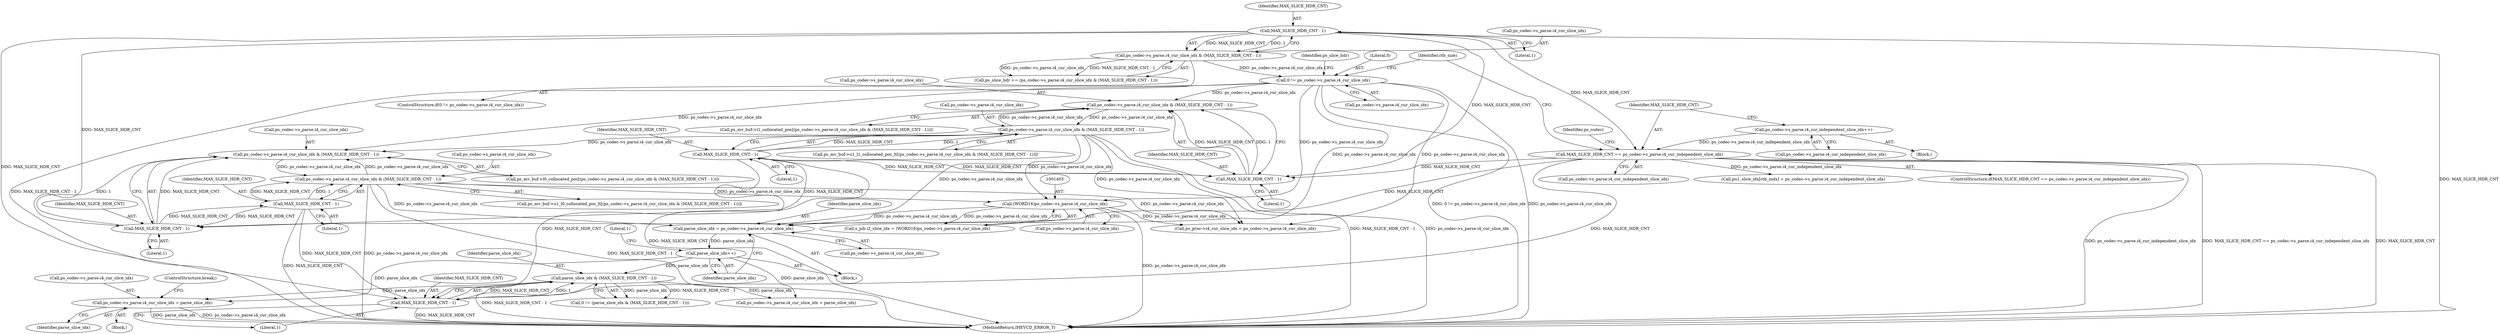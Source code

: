 digraph "0_Android_2b9fb0c2074d370a254b35e2489de2d94943578d@pointer" {
"1004535" [label="(Call,ps_codec->s_parse.i4_cur_slice_idx = parse_slice_idx)"];
"1004470" [label="(Call,parse_slice_idx++)"];
"1004463" [label="(Call,parse_slice_idx = ps_codec->s_parse.i4_cur_slice_idx)"];
"1000257" [label="(Call,0 != ps_codec->s_parse.i4_cur_slice_idx)"];
"1000237" [label="(Call,ps_codec->s_parse.i4_cur_slice_idx & (MAX_SLICE_HDR_CNT - 1))"];
"1000243" [label="(Call,MAX_SLICE_HDR_CNT - 1)"];
"1000688" [label="(Call,ps_codec->s_parse.i4_cur_slice_idx & (MAX_SLICE_HDR_CNT - 1))"];
"1000661" [label="(Call,ps_codec->s_parse.i4_cur_slice_idx & (MAX_SLICE_HDR_CNT - 1))"];
"1000615" [label="(Call,ps_codec->s_parse.i4_cur_slice_idx & (MAX_SLICE_HDR_CNT - 1))"];
"1000588" [label="(Call,ps_codec->s_parse.i4_cur_slice_idx & (MAX_SLICE_HDR_CNT - 1))"];
"1000594" [label="(Call,MAX_SLICE_HDR_CNT - 1)"];
"1000621" [label="(Call,MAX_SLICE_HDR_CNT - 1)"];
"1000278" [label="(Call,MAX_SLICE_HDR_CNT == ps_codec->s_parse.i4_cur_independent_slice_idx)"];
"1000271" [label="(Call,ps_codec->s_parse.i4_cur_independent_slice_idx++)"];
"1000667" [label="(Call,MAX_SLICE_HDR_CNT - 1)"];
"1000694" [label="(Call,MAX_SLICE_HDR_CNT - 1)"];
"1001404" [label="(Call,(WORD16)ps_codec->s_parse.i4_cur_slice_idx)"];
"1004482" [label="(Call,parse_slice_idx & (MAX_SLICE_HDR_CNT - 1))"];
"1004484" [label="(Call,MAX_SLICE_HDR_CNT - 1)"];
"1000668" [label="(Identifier,MAX_SLICE_HDR_CNT)"];
"1004486" [label="(Literal,1)"];
"1000244" [label="(Identifier,MAX_SLICE_HDR_CNT)"];
"1000661" [label="(Call,ps_codec->s_parse.i4_cur_slice_idx & (MAX_SLICE_HDR_CNT - 1))"];
"1000259" [label="(Call,ps_codec->s_parse.i4_cur_slice_idx)"];
"1000694" [label="(Call,MAX_SLICE_HDR_CNT - 1)"];
"1004488" [label="(Call,ps_codec->s_parse.i4_cur_slice_idx = parse_slice_idx)"];
"1000272" [label="(Call,ps_codec->s_parse.i4_cur_independent_slice_idx)"];
"1004541" [label="(Identifier,parse_slice_idx)"];
"1004484" [label="(Call,MAX_SLICE_HDR_CNT - 1)"];
"1000237" [label="(Call,ps_codec->s_parse.i4_cur_slice_idx & (MAX_SLICE_HDR_CNT - 1))"];
"1000268" [label="(Identifier,ps_slice_hdr)"];
"1000667" [label="(Call,MAX_SLICE_HDR_CNT - 1)"];
"1000669" [label="(Literal,1)"];
"1004463" [label="(Call,parse_slice_idx = ps_codec->s_parse.i4_cur_slice_idx)"];
"1000688" [label="(Call,ps_codec->s_parse.i4_cur_slice_idx & (MAX_SLICE_HDR_CNT - 1))"];
"1000588" [label="(Call,ps_codec->s_parse.i4_cur_slice_idx & (MAX_SLICE_HDR_CNT - 1))"];
"1000235" [label="(Call,ps_slice_hdr += (ps_codec->s_parse.i4_cur_slice_idx & (MAX_SLICE_HDR_CNT - 1)))"];
"1004464" [label="(Identifier,parse_slice_idx)"];
"1000621" [label="(Call,MAX_SLICE_HDR_CNT - 1)"];
"1000695" [label="(Identifier,MAX_SLICE_HDR_CNT)"];
"1000622" [label="(Identifier,MAX_SLICE_HDR_CNT)"];
"1004470" [label="(Call,parse_slice_idx++)"];
"1004480" [label="(Call,0 != (parse_slice_idx & (MAX_SLICE_HDR_CNT - 1)))"];
"1000270" [label="(Block,)"];
"1000258" [label="(Literal,0)"];
"1004485" [label="(Identifier,MAX_SLICE_HDR_CNT)"];
"1000257" [label="(Call,0 != ps_codec->s_parse.i4_cur_slice_idx)"];
"1000596" [label="(Literal,1)"];
"1004482" [label="(Call,parse_slice_idx & (MAX_SLICE_HDR_CNT - 1))"];
"1004483" [label="(Identifier,parse_slice_idx)"];
"1004497" [label="(Block,)"];
"1000657" [label="(Call,ps_mv_buf->l0_collocated_poc[(ps_codec->s_parse.i4_cur_slice_idx & (MAX_SLICE_HDR_CNT - 1))])"];
"1001507" [label="(Call,ps_proc->i4_cur_slice_idx = ps_codec->s_parse.i4_cur_slice_idx)"];
"1000280" [label="(Call,ps_codec->s_parse.i4_cur_independent_slice_idx)"];
"1004465" [label="(Call,ps_codec->s_parse.i4_cur_slice_idx)"];
"1000689" [label="(Call,ps_codec->s_parse.i4_cur_slice_idx)"];
"1004461" [label="(Block,)"];
"1000589" [label="(Call,ps_codec->s_parse.i4_cur_slice_idx)"];
"1000271" [label="(Call,ps_codec->s_parse.i4_cur_independent_slice_idx++)"];
"1004471" [label="(Identifier,parse_slice_idx)"];
"1004536" [label="(Call,ps_codec->s_parse.i4_cur_slice_idx)"];
"1000238" [label="(Call,ps_codec->s_parse.i4_cur_slice_idx)"];
"1001406" [label="(Call,ps_codec->s_parse.i4_cur_slice_idx)"];
"1004535" [label="(Call,ps_codec->s_parse.i4_cur_slice_idx = parse_slice_idx)"];
"1004845" [label="(MethodReturn,IHEVCD_ERROR_T)"];
"1000662" [label="(Call,ps_codec->s_parse.i4_cur_slice_idx)"];
"1001400" [label="(Call,s_job.i2_slice_idx = (WORD16)ps_codec->s_parse.i4_cur_slice_idx)"];
"1001769" [label="(Call,pu1_slice_idx[ctb_indx] = ps_codec->s_parse.i4_cur_independent_slice_idx)"];
"1004542" [label="(ControlStructure,break;)"];
"1001404" [label="(Call,(WORD16)ps_codec->s_parse.i4_cur_slice_idx)"];
"1000288" [label="(Identifier,ps_codec)"];
"1000623" [label="(Literal,1)"];
"1000256" [label="(ControlStructure,if(0 != ps_codec->s_parse.i4_cur_slice_idx))"];
"1000278" [label="(Call,MAX_SLICE_HDR_CNT == ps_codec->s_parse.i4_cur_independent_slice_idx)"];
"1000611" [label="(Call,ps_mv_buf->u1_l1_collocated_poc_lt[(ps_codec->s_parse.i4_cur_slice_idx & (MAX_SLICE_HDR_CNT - 1))])"];
"1000684" [label="(Call,ps_mv_buf->u1_l0_collocated_poc_lt[(ps_codec->s_parse.i4_cur_slice_idx & (MAX_SLICE_HDR_CNT - 1))])"];
"1000616" [label="(Call,ps_codec->s_parse.i4_cur_slice_idx)"];
"1000615" [label="(Call,ps_codec->s_parse.i4_cur_slice_idx & (MAX_SLICE_HDR_CNT - 1))"];
"1000243" [label="(Call,MAX_SLICE_HDR_CNT - 1)"];
"1000245" [label="(Literal,1)"];
"1000277" [label="(ControlStructure,if(MAX_SLICE_HDR_CNT == ps_codec->s_parse.i4_cur_independent_slice_idx))"];
"1000279" [label="(Identifier,MAX_SLICE_HDR_CNT)"];
"1000696" [label="(Literal,1)"];
"1000594" [label="(Call,MAX_SLICE_HDR_CNT - 1)"];
"1000584" [label="(Call,ps_mv_buf->l1_collocated_poc[(ps_codec->s_parse.i4_cur_slice_idx & (MAX_SLICE_HDR_CNT - 1))])"];
"1000293" [label="(Identifier,ctb_size)"];
"1000595" [label="(Identifier,MAX_SLICE_HDR_CNT)"];
"1004476" [label="(Literal,1)"];
"1004535" -> "1004497"  [label="AST: "];
"1004535" -> "1004541"  [label="CFG: "];
"1004536" -> "1004535"  [label="AST: "];
"1004541" -> "1004535"  [label="AST: "];
"1004542" -> "1004535"  [label="CFG: "];
"1004535" -> "1004845"  [label="DDG: parse_slice_idx"];
"1004535" -> "1004845"  [label="DDG: ps_codec->s_parse.i4_cur_slice_idx"];
"1004470" -> "1004535"  [label="DDG: parse_slice_idx"];
"1004482" -> "1004535"  [label="DDG: parse_slice_idx"];
"1004470" -> "1004461"  [label="AST: "];
"1004470" -> "1004471"  [label="CFG: "];
"1004471" -> "1004470"  [label="AST: "];
"1004476" -> "1004470"  [label="CFG: "];
"1004463" -> "1004470"  [label="DDG: parse_slice_idx"];
"1004470" -> "1004482"  [label="DDG: parse_slice_idx"];
"1004470" -> "1004488"  [label="DDG: parse_slice_idx"];
"1004463" -> "1004461"  [label="AST: "];
"1004463" -> "1004465"  [label="CFG: "];
"1004464" -> "1004463"  [label="AST: "];
"1004465" -> "1004463"  [label="AST: "];
"1004471" -> "1004463"  [label="CFG: "];
"1000257" -> "1004463"  [label="DDG: ps_codec->s_parse.i4_cur_slice_idx"];
"1000688" -> "1004463"  [label="DDG: ps_codec->s_parse.i4_cur_slice_idx"];
"1000615" -> "1004463"  [label="DDG: ps_codec->s_parse.i4_cur_slice_idx"];
"1001404" -> "1004463"  [label="DDG: ps_codec->s_parse.i4_cur_slice_idx"];
"1000257" -> "1000256"  [label="AST: "];
"1000257" -> "1000259"  [label="CFG: "];
"1000258" -> "1000257"  [label="AST: "];
"1000259" -> "1000257"  [label="AST: "];
"1000268" -> "1000257"  [label="CFG: "];
"1000293" -> "1000257"  [label="CFG: "];
"1000257" -> "1004845"  [label="DDG: ps_codec->s_parse.i4_cur_slice_idx"];
"1000257" -> "1004845"  [label="DDG: 0 != ps_codec->s_parse.i4_cur_slice_idx"];
"1000237" -> "1000257"  [label="DDG: ps_codec->s_parse.i4_cur_slice_idx"];
"1000257" -> "1000588"  [label="DDG: ps_codec->s_parse.i4_cur_slice_idx"];
"1000257" -> "1000661"  [label="DDG: ps_codec->s_parse.i4_cur_slice_idx"];
"1000257" -> "1001404"  [label="DDG: ps_codec->s_parse.i4_cur_slice_idx"];
"1000257" -> "1001507"  [label="DDG: ps_codec->s_parse.i4_cur_slice_idx"];
"1000237" -> "1000235"  [label="AST: "];
"1000237" -> "1000243"  [label="CFG: "];
"1000238" -> "1000237"  [label="AST: "];
"1000243" -> "1000237"  [label="AST: "];
"1000235" -> "1000237"  [label="CFG: "];
"1000237" -> "1004845"  [label="DDG: MAX_SLICE_HDR_CNT - 1"];
"1000237" -> "1000235"  [label="DDG: ps_codec->s_parse.i4_cur_slice_idx"];
"1000237" -> "1000235"  [label="DDG: MAX_SLICE_HDR_CNT - 1"];
"1000243" -> "1000237"  [label="DDG: MAX_SLICE_HDR_CNT"];
"1000243" -> "1000237"  [label="DDG: 1"];
"1000243" -> "1000245"  [label="CFG: "];
"1000244" -> "1000243"  [label="AST: "];
"1000245" -> "1000243"  [label="AST: "];
"1000243" -> "1004845"  [label="DDG: MAX_SLICE_HDR_CNT"];
"1000243" -> "1000278"  [label="DDG: MAX_SLICE_HDR_CNT"];
"1000243" -> "1000594"  [label="DDG: MAX_SLICE_HDR_CNT"];
"1000243" -> "1000667"  [label="DDG: MAX_SLICE_HDR_CNT"];
"1000243" -> "1004484"  [label="DDG: MAX_SLICE_HDR_CNT"];
"1000688" -> "1000684"  [label="AST: "];
"1000688" -> "1000694"  [label="CFG: "];
"1000689" -> "1000688"  [label="AST: "];
"1000694" -> "1000688"  [label="AST: "];
"1000684" -> "1000688"  [label="CFG: "];
"1000688" -> "1004845"  [label="DDG: ps_codec->s_parse.i4_cur_slice_idx"];
"1000688" -> "1004845"  [label="DDG: MAX_SLICE_HDR_CNT - 1"];
"1000688" -> "1000661"  [label="DDG: ps_codec->s_parse.i4_cur_slice_idx"];
"1000661" -> "1000688"  [label="DDG: ps_codec->s_parse.i4_cur_slice_idx"];
"1000694" -> "1000688"  [label="DDG: MAX_SLICE_HDR_CNT"];
"1000694" -> "1000688"  [label="DDG: 1"];
"1000688" -> "1001404"  [label="DDG: ps_codec->s_parse.i4_cur_slice_idx"];
"1000688" -> "1001507"  [label="DDG: ps_codec->s_parse.i4_cur_slice_idx"];
"1000661" -> "1000657"  [label="AST: "];
"1000661" -> "1000667"  [label="CFG: "];
"1000662" -> "1000661"  [label="AST: "];
"1000667" -> "1000661"  [label="AST: "];
"1000657" -> "1000661"  [label="CFG: "];
"1000615" -> "1000661"  [label="DDG: ps_codec->s_parse.i4_cur_slice_idx"];
"1000667" -> "1000661"  [label="DDG: MAX_SLICE_HDR_CNT"];
"1000667" -> "1000661"  [label="DDG: 1"];
"1000615" -> "1000611"  [label="AST: "];
"1000615" -> "1000621"  [label="CFG: "];
"1000616" -> "1000615"  [label="AST: "];
"1000621" -> "1000615"  [label="AST: "];
"1000611" -> "1000615"  [label="CFG: "];
"1000615" -> "1004845"  [label="DDG: MAX_SLICE_HDR_CNT - 1"];
"1000615" -> "1004845"  [label="DDG: ps_codec->s_parse.i4_cur_slice_idx"];
"1000615" -> "1000588"  [label="DDG: ps_codec->s_parse.i4_cur_slice_idx"];
"1000588" -> "1000615"  [label="DDG: ps_codec->s_parse.i4_cur_slice_idx"];
"1000621" -> "1000615"  [label="DDG: MAX_SLICE_HDR_CNT"];
"1000621" -> "1000615"  [label="DDG: 1"];
"1000615" -> "1001404"  [label="DDG: ps_codec->s_parse.i4_cur_slice_idx"];
"1000615" -> "1001507"  [label="DDG: ps_codec->s_parse.i4_cur_slice_idx"];
"1000588" -> "1000584"  [label="AST: "];
"1000588" -> "1000594"  [label="CFG: "];
"1000589" -> "1000588"  [label="AST: "];
"1000594" -> "1000588"  [label="AST: "];
"1000584" -> "1000588"  [label="CFG: "];
"1000594" -> "1000588"  [label="DDG: MAX_SLICE_HDR_CNT"];
"1000594" -> "1000588"  [label="DDG: 1"];
"1000594" -> "1000596"  [label="CFG: "];
"1000595" -> "1000594"  [label="AST: "];
"1000596" -> "1000594"  [label="AST: "];
"1000621" -> "1000594"  [label="DDG: MAX_SLICE_HDR_CNT"];
"1000278" -> "1000594"  [label="DDG: MAX_SLICE_HDR_CNT"];
"1000594" -> "1000621"  [label="DDG: MAX_SLICE_HDR_CNT"];
"1000621" -> "1000623"  [label="CFG: "];
"1000622" -> "1000621"  [label="AST: "];
"1000623" -> "1000621"  [label="AST: "];
"1000621" -> "1004845"  [label="DDG: MAX_SLICE_HDR_CNT"];
"1000621" -> "1000667"  [label="DDG: MAX_SLICE_HDR_CNT"];
"1000621" -> "1004484"  [label="DDG: MAX_SLICE_HDR_CNT"];
"1000278" -> "1000277"  [label="AST: "];
"1000278" -> "1000280"  [label="CFG: "];
"1000279" -> "1000278"  [label="AST: "];
"1000280" -> "1000278"  [label="AST: "];
"1000288" -> "1000278"  [label="CFG: "];
"1000293" -> "1000278"  [label="CFG: "];
"1000278" -> "1004845"  [label="DDG: ps_codec->s_parse.i4_cur_independent_slice_idx"];
"1000278" -> "1004845"  [label="DDG: MAX_SLICE_HDR_CNT == ps_codec->s_parse.i4_cur_independent_slice_idx"];
"1000278" -> "1004845"  [label="DDG: MAX_SLICE_HDR_CNT"];
"1000271" -> "1000278"  [label="DDG: ps_codec->s_parse.i4_cur_independent_slice_idx"];
"1000278" -> "1000667"  [label="DDG: MAX_SLICE_HDR_CNT"];
"1000278" -> "1001769"  [label="DDG: ps_codec->s_parse.i4_cur_independent_slice_idx"];
"1000278" -> "1004484"  [label="DDG: MAX_SLICE_HDR_CNT"];
"1000271" -> "1000270"  [label="AST: "];
"1000271" -> "1000272"  [label="CFG: "];
"1000272" -> "1000271"  [label="AST: "];
"1000279" -> "1000271"  [label="CFG: "];
"1000667" -> "1000669"  [label="CFG: "];
"1000668" -> "1000667"  [label="AST: "];
"1000669" -> "1000667"  [label="AST: "];
"1000694" -> "1000667"  [label="DDG: MAX_SLICE_HDR_CNT"];
"1000667" -> "1000694"  [label="DDG: MAX_SLICE_HDR_CNT"];
"1000694" -> "1000696"  [label="CFG: "];
"1000695" -> "1000694"  [label="AST: "];
"1000696" -> "1000694"  [label="AST: "];
"1000694" -> "1004845"  [label="DDG: MAX_SLICE_HDR_CNT"];
"1000694" -> "1004484"  [label="DDG: MAX_SLICE_HDR_CNT"];
"1001404" -> "1001400"  [label="AST: "];
"1001404" -> "1001406"  [label="CFG: "];
"1001405" -> "1001404"  [label="AST: "];
"1001406" -> "1001404"  [label="AST: "];
"1001400" -> "1001404"  [label="CFG: "];
"1001404" -> "1004845"  [label="DDG: ps_codec->s_parse.i4_cur_slice_idx"];
"1001404" -> "1001400"  [label="DDG: ps_codec->s_parse.i4_cur_slice_idx"];
"1001404" -> "1001507"  [label="DDG: ps_codec->s_parse.i4_cur_slice_idx"];
"1004482" -> "1004480"  [label="AST: "];
"1004482" -> "1004484"  [label="CFG: "];
"1004483" -> "1004482"  [label="AST: "];
"1004484" -> "1004482"  [label="AST: "];
"1004480" -> "1004482"  [label="CFG: "];
"1004482" -> "1004845"  [label="DDG: MAX_SLICE_HDR_CNT - 1"];
"1004482" -> "1004480"  [label="DDG: parse_slice_idx"];
"1004482" -> "1004480"  [label="DDG: MAX_SLICE_HDR_CNT - 1"];
"1004484" -> "1004482"  [label="DDG: MAX_SLICE_HDR_CNT"];
"1004484" -> "1004482"  [label="DDG: 1"];
"1004482" -> "1004488"  [label="DDG: parse_slice_idx"];
"1004484" -> "1004486"  [label="CFG: "];
"1004485" -> "1004484"  [label="AST: "];
"1004486" -> "1004484"  [label="AST: "];
"1004484" -> "1004845"  [label="DDG: MAX_SLICE_HDR_CNT"];
}

